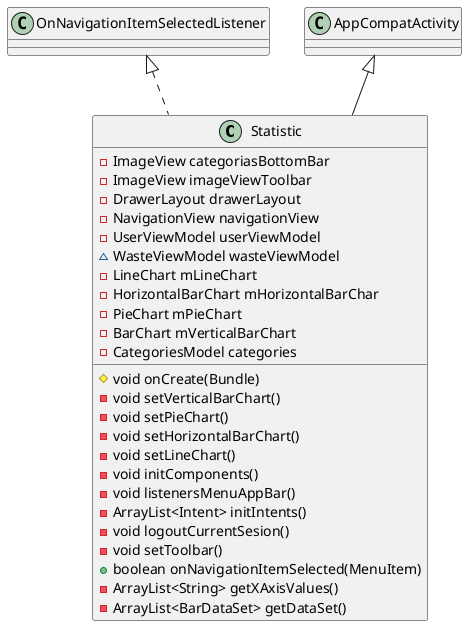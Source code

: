 @startuml
class Statistic {
- ImageView categoriasBottomBar
- ImageView imageViewToolbar
- DrawerLayout drawerLayout
- NavigationView navigationView
- UserViewModel userViewModel
~ WasteViewModel wasteViewModel
- LineChart mLineChart
- HorizontalBarChart mHorizontalBarChar
- PieChart mPieChart
- BarChart mVerticalBarChart
- CategoriesModel categories
# void onCreate(Bundle)
- void setVerticalBarChart()
- void setPieChart()
- void setHorizontalBarChart()
- void setLineChart()
- void initComponents()
- void listenersMenuAppBar()
- ArrayList<Intent> initIntents()
- void logoutCurrentSesion()
- void setToolbar()
+ boolean onNavigationItemSelected(MenuItem)
- ArrayList<String> getXAxisValues()
- ArrayList<BarDataSet> getDataSet()
}


OnNavigationItemSelectedListener <|.. Statistic
AppCompatActivity <|-- Statistic
@enduml